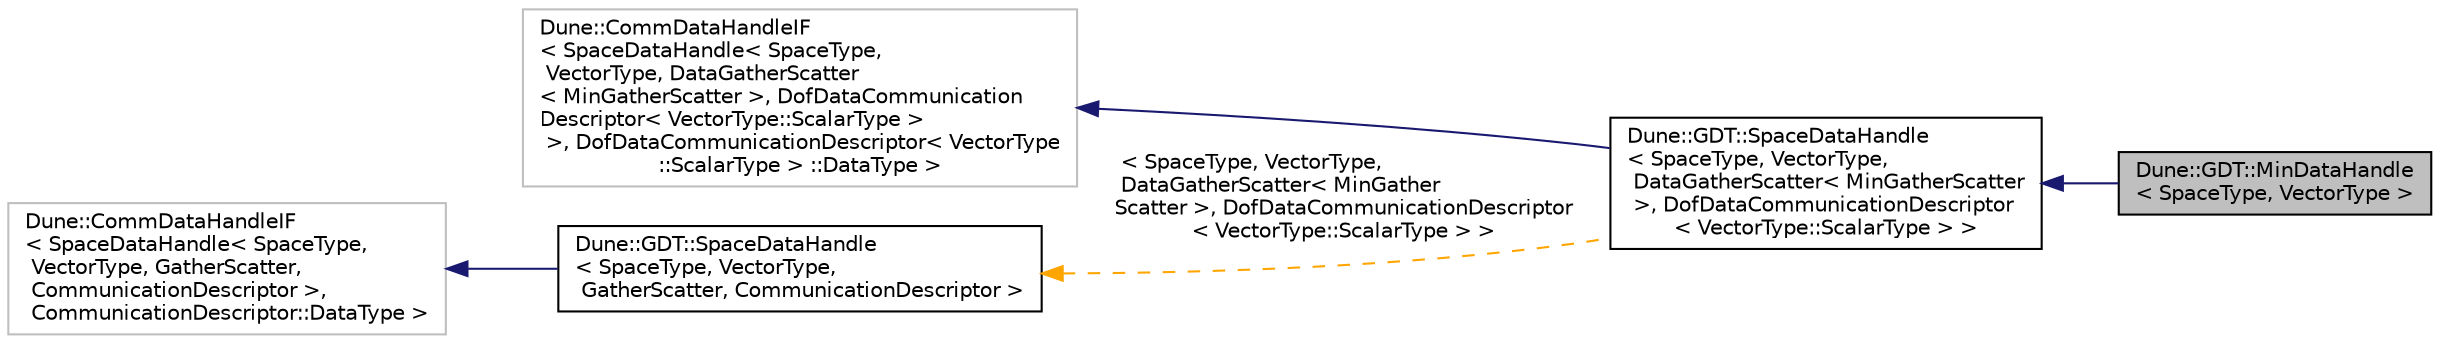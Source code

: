 digraph "Dune::GDT::MinDataHandle&lt; SpaceType, VectorType &gt;"
{
  edge [fontname="Helvetica",fontsize="10",labelfontname="Helvetica",labelfontsize="10"];
  node [fontname="Helvetica",fontsize="10",shape=record];
  rankdir="LR";
  Node0 [label="Dune::GDT::MinDataHandle\l\< SpaceType, VectorType \>",height=0.2,width=0.4,color="black", fillcolor="grey75", style="filled", fontcolor="black"];
  Node1 -> Node0 [dir="back",color="midnightblue",fontsize="10",style="solid",fontname="Helvetica"];
  Node1 [label="Dune::GDT::SpaceDataHandle\l\< SpaceType, VectorType,\l DataGatherScatter\< MinGatherScatter\l \>, DofDataCommunicationDescriptor\l\< VectorType::ScalarType \> \>",height=0.2,width=0.4,color="black", fillcolor="white", style="filled",URL="$a02532.html"];
  Node2 -> Node1 [dir="back",color="midnightblue",fontsize="10",style="solid",fontname="Helvetica"];
  Node2 [label="Dune::CommDataHandleIF\l\< SpaceDataHandle\< SpaceType,\l VectorType, DataGatherScatter\l\< MinGatherScatter \>, DofDataCommunication\lDescriptor\< VectorType::ScalarType \>\l \>, DofDataCommunicationDescriptor\< VectorType\l::ScalarType \> ::DataType \>",height=0.2,width=0.4,color="grey75", fillcolor="white", style="filled"];
  Node3 -> Node1 [dir="back",color="orange",fontsize="10",style="dashed",label=" \< SpaceType, VectorType,\l DataGatherScatter\< MinGather\lScatter \>, DofDataCommunicationDescriptor\l\< VectorType::ScalarType \> \>" ,fontname="Helvetica"];
  Node3 [label="Dune::GDT::SpaceDataHandle\l\< SpaceType, VectorType,\l GatherScatter, CommunicationDescriptor \>",height=0.2,width=0.4,color="black", fillcolor="white", style="filled",URL="$a02532.html"];
  Node4 -> Node3 [dir="back",color="midnightblue",fontsize="10",style="solid",fontname="Helvetica"];
  Node4 [label="Dune::CommDataHandleIF\l\< SpaceDataHandle\< SpaceType,\l VectorType, GatherScatter,\l CommunicationDescriptor \>,\l CommunicationDescriptor::DataType \>",height=0.2,width=0.4,color="grey75", fillcolor="white", style="filled"];
}
